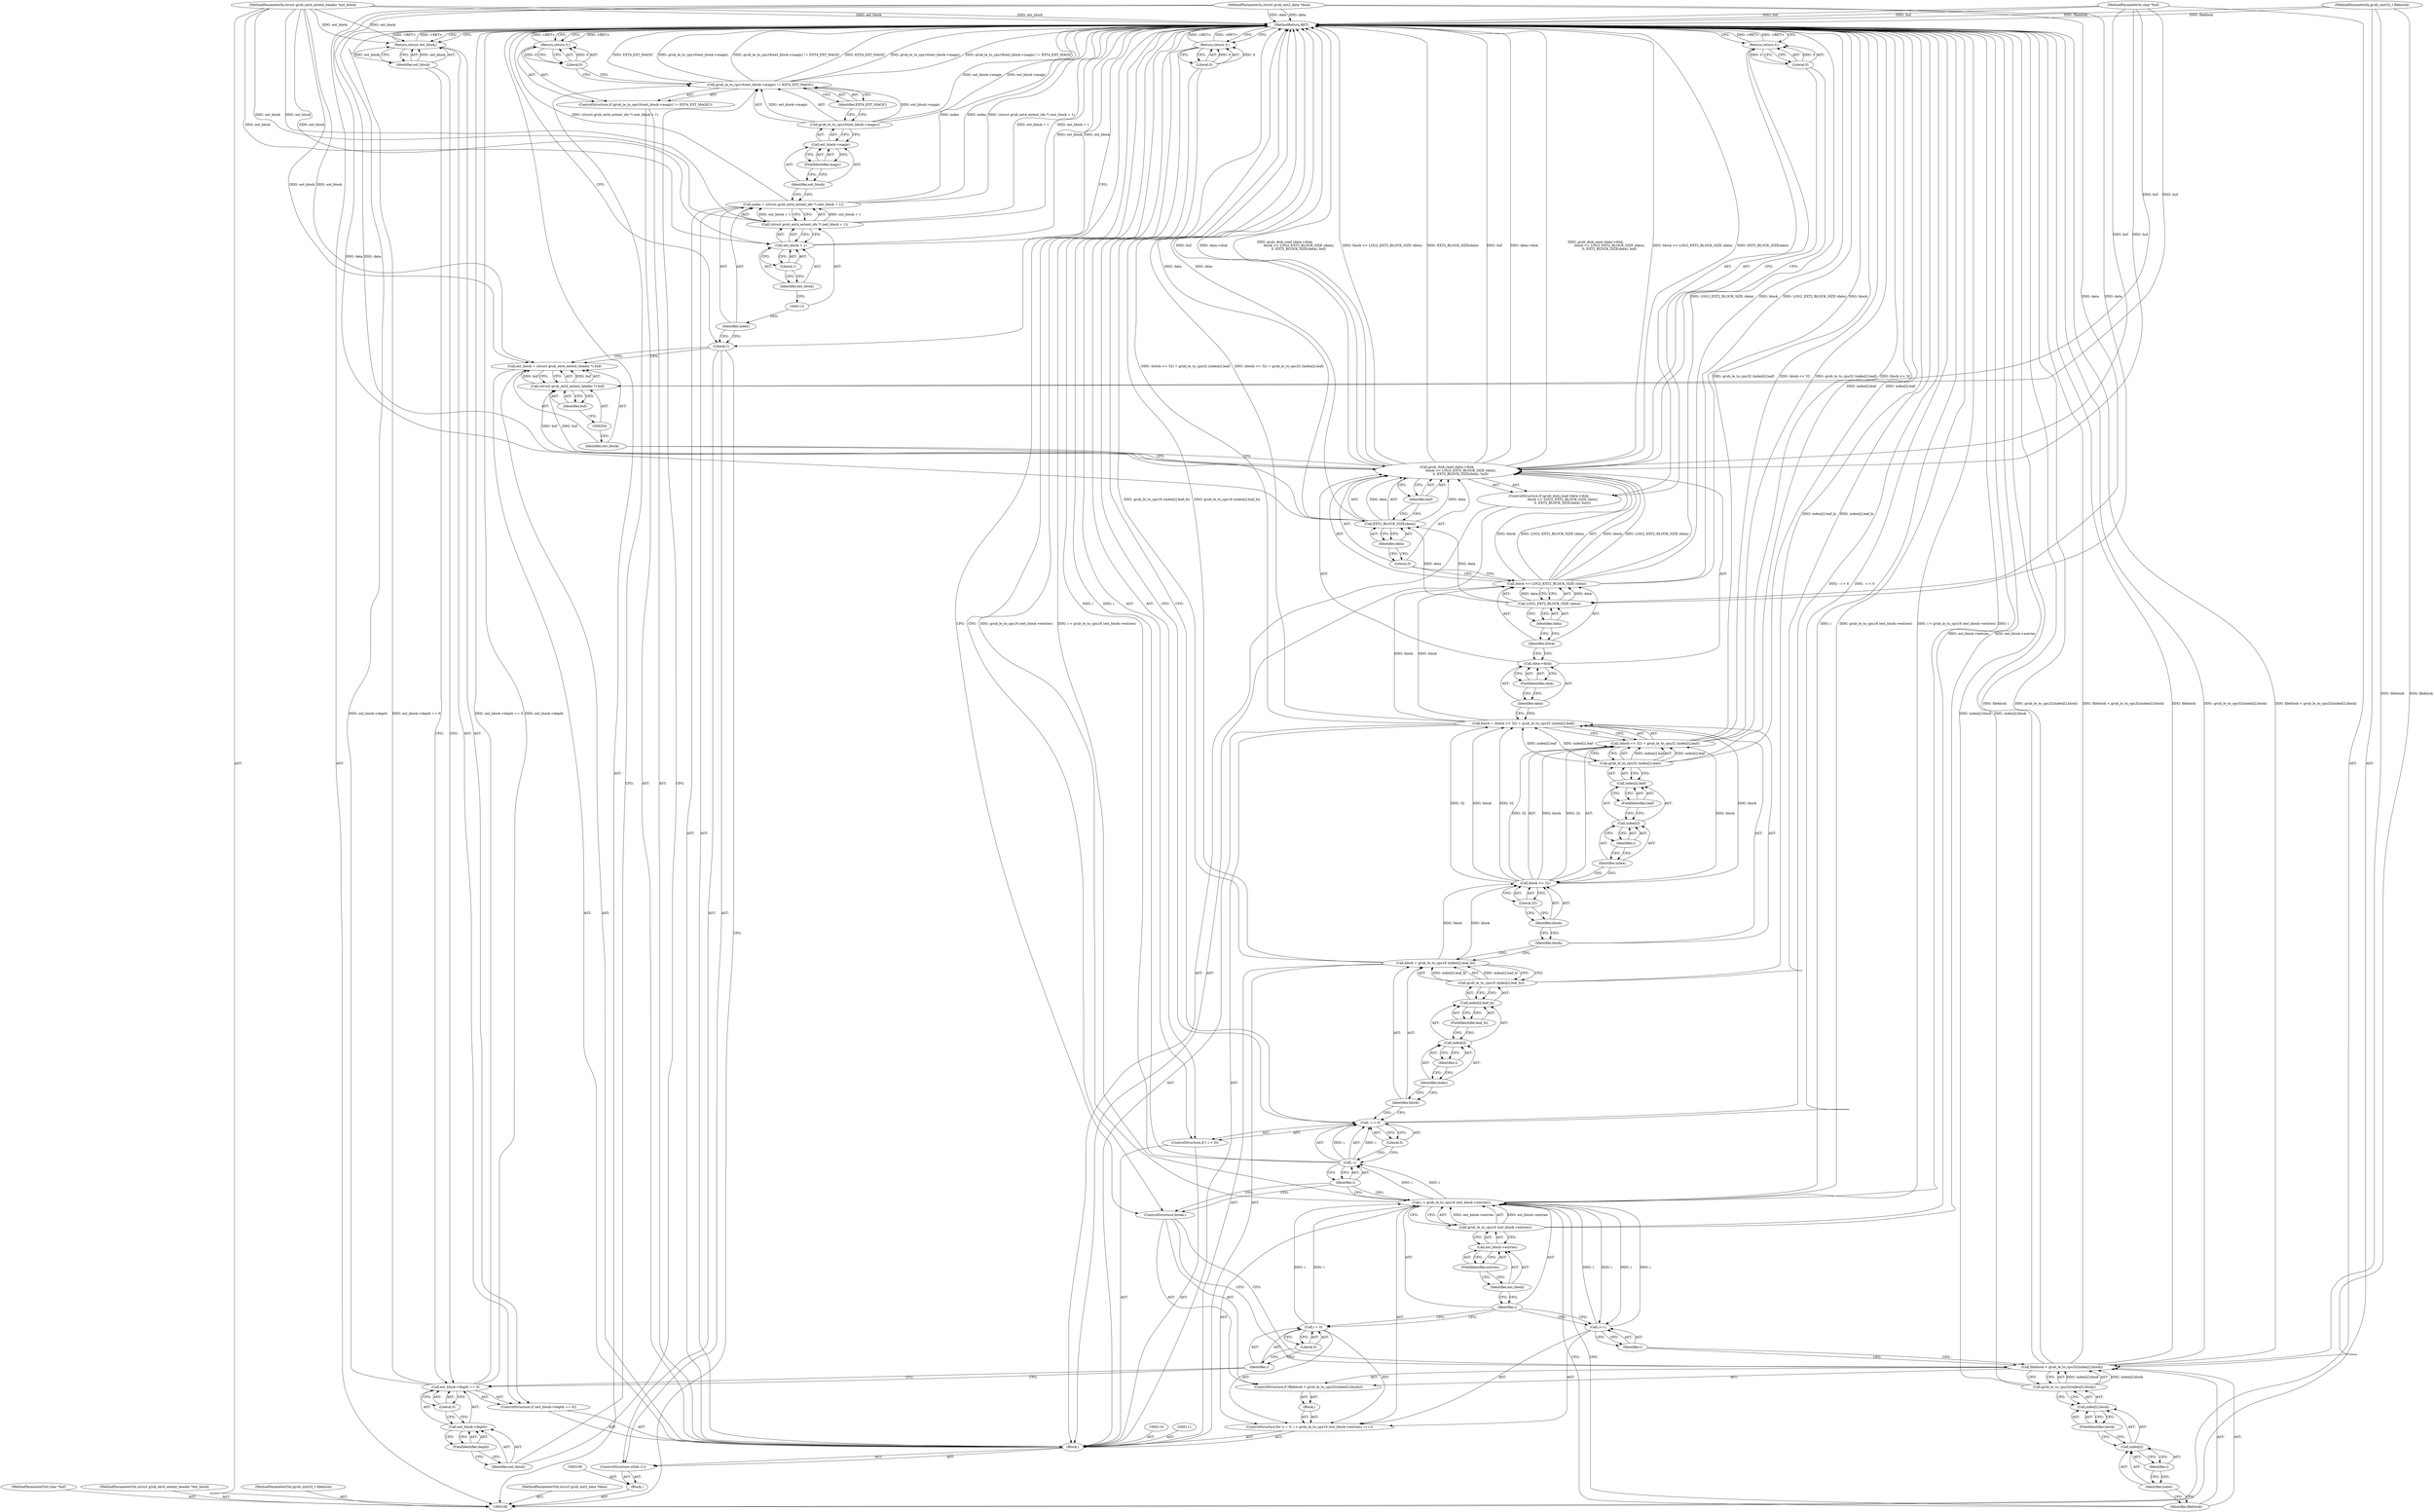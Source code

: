 digraph "1_radare2_65000a7fd9eea62359e6d6714f17b94a99a82edd_1" {
"1000206" [label="(MethodReturn,RET)"];
"1000101" [label="(MethodParameterIn,struct grub_ext2_data *data)"];
"1000299" [label="(MethodParameterOut,struct grub_ext2_data *data)"];
"1000102" [label="(MethodParameterIn,char *buf)"];
"1000300" [label="(MethodParameterOut,char *buf)"];
"1000109" [label="(Block,)"];
"1000114" [label="(Call,(struct grub_ext4_extent_idx *) (ext_block + 1))"];
"1000116" [label="(Call,ext_block + 1)"];
"1000117" [label="(Identifier,ext_block)"];
"1000118" [label="(Literal,1)"];
"1000112" [label="(Call,index = (struct grub_ext4_extent_idx *) (ext_block + 1))"];
"1000113" [label="(Identifier,index)"];
"1000120" [label="(Call,grub_le_to_cpu16(ext_block->magic) != EXT4_EXT_MAGIC)"];
"1000121" [label="(Call,grub_le_to_cpu16(ext_block->magic))"];
"1000122" [label="(Call,ext_block->magic)"];
"1000123" [label="(Identifier,ext_block)"];
"1000124" [label="(FieldIdentifier,magic)"];
"1000125" [label="(Identifier,EXT4_EXT_MAGIC)"];
"1000119" [label="(ControlStructure,if (grub_le_to_cpu16(ext_block->magic) != EXT4_EXT_MAGIC))"];
"1000127" [label="(Literal,0)"];
"1000126" [label="(Return,return 0;)"];
"1000129" [label="(Call,ext_block->depth == 0)"];
"1000130" [label="(Call,ext_block->depth)"];
"1000131" [label="(Identifier,ext_block)"];
"1000132" [label="(FieldIdentifier,depth)"];
"1000133" [label="(Literal,0)"];
"1000128" [label="(ControlStructure,if (ext_block->depth == 0))"];
"1000135" [label="(Identifier,ext_block)"];
"1000134" [label="(Return,return ext_block;)"];
"1000103" [label="(MethodParameterIn,struct grub_ext4_extent_header *ext_block)"];
"1000301" [label="(MethodParameterOut,struct grub_ext4_extent_header *ext_block)"];
"1000137" [label="(Call,i = 0)"];
"1000138" [label="(Identifier,i)"];
"1000139" [label="(Literal,0)"];
"1000140" [label="(Call,i < grub_le_to_cpu16 (ext_block->entries))"];
"1000141" [label="(Identifier,i)"];
"1000142" [label="(Call,grub_le_to_cpu16 (ext_block->entries))"];
"1000143" [label="(Call,ext_block->entries)"];
"1000144" [label="(Identifier,ext_block)"];
"1000145" [label="(FieldIdentifier,entries)"];
"1000136" [label="(ControlStructure,for (i = 0; i < grub_le_to_cpu16 (ext_block->entries); i++))"];
"1000146" [label="(Call,i++)"];
"1000147" [label="(Identifier,i)"];
"1000148" [label="(Block,)"];
"1000149" [label="(ControlStructure,if (fileblock < grub_le_to_cpu32(index[i].block)))"];
"1000150" [label="(Call,fileblock < grub_le_to_cpu32(index[i].block))"];
"1000151" [label="(Identifier,fileblock)"];
"1000152" [label="(Call,grub_le_to_cpu32(index[i].block))"];
"1000153" [label="(Call,index[i].block)"];
"1000154" [label="(Call,index[i])"];
"1000155" [label="(Identifier,index)"];
"1000156" [label="(Identifier,i)"];
"1000157" [label="(FieldIdentifier,block)"];
"1000158" [label="(ControlStructure,break;)"];
"1000160" [label="(Call,--i < 0)"];
"1000161" [label="(Call,--i)"];
"1000162" [label="(Identifier,i)"];
"1000163" [label="(Literal,0)"];
"1000159" [label="(ControlStructure,if (--i < 0))"];
"1000165" [label="(Literal,0)"];
"1000164" [label="(Return,return 0;)"];
"1000168" [label="(Call,grub_le_to_cpu16 (index[i].leaf_hi))"];
"1000169" [label="(Call,index[i].leaf_hi)"];
"1000170" [label="(Call,index[i])"];
"1000171" [label="(Identifier,index)"];
"1000172" [label="(Identifier,i)"];
"1000173" [label="(FieldIdentifier,leaf_hi)"];
"1000166" [label="(Call,block = grub_le_to_cpu16 (index[i].leaf_hi))"];
"1000167" [label="(Identifier,block)"];
"1000104" [label="(MethodParameterIn,grub_uint32_t fileblock)"];
"1000302" [label="(MethodParameterOut,grub_uint32_t fileblock)"];
"1000176" [label="(Call,(block << 32) + grub_le_to_cpu32 (index[i].leaf))"];
"1000177" [label="(Call,block << 32)"];
"1000178" [label="(Identifier,block)"];
"1000179" [label="(Literal,32)"];
"1000180" [label="(Call,grub_le_to_cpu32 (index[i].leaf))"];
"1000181" [label="(Call,index[i].leaf)"];
"1000182" [label="(Call,index[i])"];
"1000183" [label="(Identifier,index)"];
"1000184" [label="(Identifier,i)"];
"1000185" [label="(FieldIdentifier,leaf)"];
"1000174" [label="(Call,block = (block << 32) + grub_le_to_cpu32 (index[i].leaf))"];
"1000175" [label="(Identifier,block)"];
"1000187" [label="(Call,grub_disk_read (data->disk,\n                           block << LOG2_EXT2_BLOCK_SIZE (data),\n                          0, EXT2_BLOCK_SIZE(data), buf))"];
"1000188" [label="(Call,data->disk)"];
"1000189" [label="(Identifier,data)"];
"1000190" [label="(FieldIdentifier,disk)"];
"1000186" [label="(ControlStructure,if (grub_disk_read (data->disk,\n                           block << LOG2_EXT2_BLOCK_SIZE (data),\n                          0, EXT2_BLOCK_SIZE(data), buf)))"];
"1000191" [label="(Call,block << LOG2_EXT2_BLOCK_SIZE (data))"];
"1000192" [label="(Identifier,block)"];
"1000193" [label="(Call,LOG2_EXT2_BLOCK_SIZE (data))"];
"1000194" [label="(Identifier,data)"];
"1000195" [label="(Literal,0)"];
"1000196" [label="(Call,EXT2_BLOCK_SIZE(data))"];
"1000197" [label="(Identifier,data)"];
"1000198" [label="(Identifier,buf)"];
"1000200" [label="(Literal,0)"];
"1000199" [label="(Return,return 0;)"];
"1000203" [label="(Call,(struct grub_ext4_extent_header *) buf)"];
"1000205" [label="(Identifier,buf)"];
"1000201" [label="(Call,ext_block = (struct grub_ext4_extent_header *) buf)"];
"1000202" [label="(Identifier,ext_block)"];
"1000105" [label="(Block,)"];
"1000107" [label="(ControlStructure,while (1))"];
"1000108" [label="(Literal,1)"];
"1000206" -> "1000100"  [label="AST: "];
"1000206" -> "1000126"  [label="CFG: "];
"1000206" -> "1000134"  [label="CFG: "];
"1000206" -> "1000164"  [label="CFG: "];
"1000206" -> "1000199"  [label="CFG: "];
"1000206" -> "1000108"  [label="CFG: "];
"1000206" -> "1000158"  [label="CFG: "];
"1000126" -> "1000206"  [label="DDG: <RET>"];
"1000120" -> "1000206"  [label="DDG: EXT4_EXT_MAGIC"];
"1000120" -> "1000206"  [label="DDG: grub_le_to_cpu16(ext_block->magic)"];
"1000120" -> "1000206"  [label="DDG: grub_le_to_cpu16(ext_block->magic) != EXT4_EXT_MAGIC"];
"1000150" -> "1000206"  [label="DDG: fileblock"];
"1000150" -> "1000206"  [label="DDG: grub_le_to_cpu32(index[i].block)"];
"1000150" -> "1000206"  [label="DDG: fileblock < grub_le_to_cpu32(index[i].block)"];
"1000168" -> "1000206"  [label="DDG: index[i].leaf_hi"];
"1000104" -> "1000206"  [label="DDG: fileblock"];
"1000140" -> "1000206"  [label="DDG: i"];
"1000140" -> "1000206"  [label="DDG: grub_le_to_cpu16 (ext_block->entries)"];
"1000140" -> "1000206"  [label="DDG: i < grub_le_to_cpu16 (ext_block->entries)"];
"1000180" -> "1000206"  [label="DDG: index[i].leaf"];
"1000174" -> "1000206"  [label="DDG: (block << 32) + grub_le_to_cpu32 (index[i].leaf)"];
"1000152" -> "1000206"  [label="DDG: index[i].block"];
"1000196" -> "1000206"  [label="DDG: data"];
"1000187" -> "1000206"  [label="DDG: buf"];
"1000187" -> "1000206"  [label="DDG: data->disk"];
"1000187" -> "1000206"  [label="DDG: grub_disk_read (data->disk,\n                           block << LOG2_EXT2_BLOCK_SIZE (data),\n                          0, EXT2_BLOCK_SIZE(data), buf)"];
"1000187" -> "1000206"  [label="DDG: block << LOG2_EXT2_BLOCK_SIZE (data)"];
"1000187" -> "1000206"  [label="DDG: EXT2_BLOCK_SIZE(data)"];
"1000116" -> "1000206"  [label="DDG: ext_block"];
"1000166" -> "1000206"  [label="DDG: grub_le_to_cpu16 (index[i].leaf_hi)"];
"1000129" -> "1000206"  [label="DDG: ext_block->depth"];
"1000129" -> "1000206"  [label="DDG: ext_block->depth == 0"];
"1000112" -> "1000206"  [label="DDG: (struct grub_ext4_extent_idx *) (ext_block + 1)"];
"1000112" -> "1000206"  [label="DDG: index"];
"1000160" -> "1000206"  [label="DDG: --i < 0"];
"1000103" -> "1000206"  [label="DDG: ext_block"];
"1000176" -> "1000206"  [label="DDG: grub_le_to_cpu32 (index[i].leaf)"];
"1000176" -> "1000206"  [label="DDG: block << 32"];
"1000102" -> "1000206"  [label="DDG: buf"];
"1000191" -> "1000206"  [label="DDG: LOG2_EXT2_BLOCK_SIZE (data)"];
"1000191" -> "1000206"  [label="DDG: block"];
"1000101" -> "1000206"  [label="DDG: data"];
"1000142" -> "1000206"  [label="DDG: ext_block->entries"];
"1000121" -> "1000206"  [label="DDG: ext_block->magic"];
"1000161" -> "1000206"  [label="DDG: i"];
"1000114" -> "1000206"  [label="DDG: ext_block + 1"];
"1000164" -> "1000206"  [label="DDG: <RET>"];
"1000199" -> "1000206"  [label="DDG: <RET>"];
"1000134" -> "1000206"  [label="DDG: <RET>"];
"1000101" -> "1000100"  [label="AST: "];
"1000101" -> "1000206"  [label="DDG: data"];
"1000101" -> "1000193"  [label="DDG: data"];
"1000101" -> "1000196"  [label="DDG: data"];
"1000299" -> "1000100"  [label="AST: "];
"1000102" -> "1000100"  [label="AST: "];
"1000102" -> "1000206"  [label="DDG: buf"];
"1000102" -> "1000187"  [label="DDG: buf"];
"1000102" -> "1000203"  [label="DDG: buf"];
"1000300" -> "1000100"  [label="AST: "];
"1000109" -> "1000107"  [label="AST: "];
"1000110" -> "1000109"  [label="AST: "];
"1000111" -> "1000109"  [label="AST: "];
"1000112" -> "1000109"  [label="AST: "];
"1000119" -> "1000109"  [label="AST: "];
"1000128" -> "1000109"  [label="AST: "];
"1000136" -> "1000109"  [label="AST: "];
"1000159" -> "1000109"  [label="AST: "];
"1000166" -> "1000109"  [label="AST: "];
"1000174" -> "1000109"  [label="AST: "];
"1000186" -> "1000109"  [label="AST: "];
"1000201" -> "1000109"  [label="AST: "];
"1000114" -> "1000112"  [label="AST: "];
"1000114" -> "1000116"  [label="CFG: "];
"1000115" -> "1000114"  [label="AST: "];
"1000116" -> "1000114"  [label="AST: "];
"1000112" -> "1000114"  [label="CFG: "];
"1000114" -> "1000206"  [label="DDG: ext_block + 1"];
"1000114" -> "1000112"  [label="DDG: ext_block + 1"];
"1000103" -> "1000114"  [label="DDG: ext_block"];
"1000116" -> "1000114"  [label="AST: "];
"1000116" -> "1000118"  [label="CFG: "];
"1000117" -> "1000116"  [label="AST: "];
"1000118" -> "1000116"  [label="AST: "];
"1000114" -> "1000116"  [label="CFG: "];
"1000116" -> "1000206"  [label="DDG: ext_block"];
"1000103" -> "1000116"  [label="DDG: ext_block"];
"1000117" -> "1000116"  [label="AST: "];
"1000117" -> "1000115"  [label="CFG: "];
"1000118" -> "1000117"  [label="CFG: "];
"1000118" -> "1000116"  [label="AST: "];
"1000118" -> "1000117"  [label="CFG: "];
"1000116" -> "1000118"  [label="CFG: "];
"1000112" -> "1000109"  [label="AST: "];
"1000112" -> "1000114"  [label="CFG: "];
"1000113" -> "1000112"  [label="AST: "];
"1000114" -> "1000112"  [label="AST: "];
"1000123" -> "1000112"  [label="CFG: "];
"1000112" -> "1000206"  [label="DDG: (struct grub_ext4_extent_idx *) (ext_block + 1)"];
"1000112" -> "1000206"  [label="DDG: index"];
"1000114" -> "1000112"  [label="DDG: ext_block + 1"];
"1000113" -> "1000112"  [label="AST: "];
"1000113" -> "1000108"  [label="CFG: "];
"1000115" -> "1000113"  [label="CFG: "];
"1000120" -> "1000119"  [label="AST: "];
"1000120" -> "1000125"  [label="CFG: "];
"1000121" -> "1000120"  [label="AST: "];
"1000125" -> "1000120"  [label="AST: "];
"1000127" -> "1000120"  [label="CFG: "];
"1000131" -> "1000120"  [label="CFG: "];
"1000120" -> "1000206"  [label="DDG: EXT4_EXT_MAGIC"];
"1000120" -> "1000206"  [label="DDG: grub_le_to_cpu16(ext_block->magic)"];
"1000120" -> "1000206"  [label="DDG: grub_le_to_cpu16(ext_block->magic) != EXT4_EXT_MAGIC"];
"1000121" -> "1000120"  [label="DDG: ext_block->magic"];
"1000121" -> "1000120"  [label="AST: "];
"1000121" -> "1000122"  [label="CFG: "];
"1000122" -> "1000121"  [label="AST: "];
"1000125" -> "1000121"  [label="CFG: "];
"1000121" -> "1000206"  [label="DDG: ext_block->magic"];
"1000121" -> "1000120"  [label="DDG: ext_block->magic"];
"1000122" -> "1000121"  [label="AST: "];
"1000122" -> "1000124"  [label="CFG: "];
"1000123" -> "1000122"  [label="AST: "];
"1000124" -> "1000122"  [label="AST: "];
"1000121" -> "1000122"  [label="CFG: "];
"1000123" -> "1000122"  [label="AST: "];
"1000123" -> "1000112"  [label="CFG: "];
"1000124" -> "1000123"  [label="CFG: "];
"1000124" -> "1000122"  [label="AST: "];
"1000124" -> "1000123"  [label="CFG: "];
"1000122" -> "1000124"  [label="CFG: "];
"1000125" -> "1000120"  [label="AST: "];
"1000125" -> "1000121"  [label="CFG: "];
"1000120" -> "1000125"  [label="CFG: "];
"1000119" -> "1000109"  [label="AST: "];
"1000120" -> "1000119"  [label="AST: "];
"1000126" -> "1000119"  [label="AST: "];
"1000127" -> "1000126"  [label="AST: "];
"1000127" -> "1000120"  [label="CFG: "];
"1000126" -> "1000127"  [label="CFG: "];
"1000127" -> "1000126"  [label="DDG: 0"];
"1000126" -> "1000119"  [label="AST: "];
"1000126" -> "1000127"  [label="CFG: "];
"1000127" -> "1000126"  [label="AST: "];
"1000206" -> "1000126"  [label="CFG: "];
"1000126" -> "1000206"  [label="DDG: <RET>"];
"1000127" -> "1000126"  [label="DDG: 0"];
"1000129" -> "1000128"  [label="AST: "];
"1000129" -> "1000133"  [label="CFG: "];
"1000130" -> "1000129"  [label="AST: "];
"1000133" -> "1000129"  [label="AST: "];
"1000135" -> "1000129"  [label="CFG: "];
"1000138" -> "1000129"  [label="CFG: "];
"1000129" -> "1000206"  [label="DDG: ext_block->depth"];
"1000129" -> "1000206"  [label="DDG: ext_block->depth == 0"];
"1000130" -> "1000129"  [label="AST: "];
"1000130" -> "1000132"  [label="CFG: "];
"1000131" -> "1000130"  [label="AST: "];
"1000132" -> "1000130"  [label="AST: "];
"1000133" -> "1000130"  [label="CFG: "];
"1000131" -> "1000130"  [label="AST: "];
"1000131" -> "1000120"  [label="CFG: "];
"1000132" -> "1000131"  [label="CFG: "];
"1000132" -> "1000130"  [label="AST: "];
"1000132" -> "1000131"  [label="CFG: "];
"1000130" -> "1000132"  [label="CFG: "];
"1000133" -> "1000129"  [label="AST: "];
"1000133" -> "1000130"  [label="CFG: "];
"1000129" -> "1000133"  [label="CFG: "];
"1000128" -> "1000109"  [label="AST: "];
"1000129" -> "1000128"  [label="AST: "];
"1000134" -> "1000128"  [label="AST: "];
"1000135" -> "1000134"  [label="AST: "];
"1000135" -> "1000129"  [label="CFG: "];
"1000134" -> "1000135"  [label="CFG: "];
"1000135" -> "1000134"  [label="DDG: ext_block"];
"1000134" -> "1000128"  [label="AST: "];
"1000134" -> "1000135"  [label="CFG: "];
"1000135" -> "1000134"  [label="AST: "];
"1000206" -> "1000134"  [label="CFG: "];
"1000134" -> "1000206"  [label="DDG: <RET>"];
"1000135" -> "1000134"  [label="DDG: ext_block"];
"1000103" -> "1000134"  [label="DDG: ext_block"];
"1000103" -> "1000100"  [label="AST: "];
"1000103" -> "1000206"  [label="DDG: ext_block"];
"1000103" -> "1000114"  [label="DDG: ext_block"];
"1000103" -> "1000116"  [label="DDG: ext_block"];
"1000103" -> "1000134"  [label="DDG: ext_block"];
"1000103" -> "1000201"  [label="DDG: ext_block"];
"1000301" -> "1000100"  [label="AST: "];
"1000137" -> "1000136"  [label="AST: "];
"1000137" -> "1000139"  [label="CFG: "];
"1000138" -> "1000137"  [label="AST: "];
"1000139" -> "1000137"  [label="AST: "];
"1000141" -> "1000137"  [label="CFG: "];
"1000137" -> "1000140"  [label="DDG: i"];
"1000138" -> "1000137"  [label="AST: "];
"1000138" -> "1000129"  [label="CFG: "];
"1000139" -> "1000138"  [label="CFG: "];
"1000139" -> "1000137"  [label="AST: "];
"1000139" -> "1000138"  [label="CFG: "];
"1000137" -> "1000139"  [label="CFG: "];
"1000140" -> "1000136"  [label="AST: "];
"1000140" -> "1000142"  [label="CFG: "];
"1000141" -> "1000140"  [label="AST: "];
"1000142" -> "1000140"  [label="AST: "];
"1000151" -> "1000140"  [label="CFG: "];
"1000162" -> "1000140"  [label="CFG: "];
"1000140" -> "1000206"  [label="DDG: i"];
"1000140" -> "1000206"  [label="DDG: grub_le_to_cpu16 (ext_block->entries)"];
"1000140" -> "1000206"  [label="DDG: i < grub_le_to_cpu16 (ext_block->entries)"];
"1000137" -> "1000140"  [label="DDG: i"];
"1000146" -> "1000140"  [label="DDG: i"];
"1000142" -> "1000140"  [label="DDG: ext_block->entries"];
"1000140" -> "1000146"  [label="DDG: i"];
"1000140" -> "1000161"  [label="DDG: i"];
"1000141" -> "1000140"  [label="AST: "];
"1000141" -> "1000137"  [label="CFG: "];
"1000141" -> "1000146"  [label="CFG: "];
"1000144" -> "1000141"  [label="CFG: "];
"1000142" -> "1000140"  [label="AST: "];
"1000142" -> "1000143"  [label="CFG: "];
"1000143" -> "1000142"  [label="AST: "];
"1000140" -> "1000142"  [label="CFG: "];
"1000142" -> "1000206"  [label="DDG: ext_block->entries"];
"1000142" -> "1000140"  [label="DDG: ext_block->entries"];
"1000143" -> "1000142"  [label="AST: "];
"1000143" -> "1000145"  [label="CFG: "];
"1000144" -> "1000143"  [label="AST: "];
"1000145" -> "1000143"  [label="AST: "];
"1000142" -> "1000143"  [label="CFG: "];
"1000144" -> "1000143"  [label="AST: "];
"1000144" -> "1000141"  [label="CFG: "];
"1000145" -> "1000144"  [label="CFG: "];
"1000145" -> "1000143"  [label="AST: "];
"1000145" -> "1000144"  [label="CFG: "];
"1000143" -> "1000145"  [label="CFG: "];
"1000136" -> "1000109"  [label="AST: "];
"1000137" -> "1000136"  [label="AST: "];
"1000140" -> "1000136"  [label="AST: "];
"1000146" -> "1000136"  [label="AST: "];
"1000148" -> "1000136"  [label="AST: "];
"1000146" -> "1000136"  [label="AST: "];
"1000146" -> "1000147"  [label="CFG: "];
"1000147" -> "1000146"  [label="AST: "];
"1000141" -> "1000146"  [label="CFG: "];
"1000146" -> "1000140"  [label="DDG: i"];
"1000140" -> "1000146"  [label="DDG: i"];
"1000147" -> "1000146"  [label="AST: "];
"1000147" -> "1000150"  [label="CFG: "];
"1000146" -> "1000147"  [label="CFG: "];
"1000148" -> "1000136"  [label="AST: "];
"1000149" -> "1000148"  [label="AST: "];
"1000149" -> "1000148"  [label="AST: "];
"1000150" -> "1000149"  [label="AST: "];
"1000158" -> "1000149"  [label="AST: "];
"1000150" -> "1000149"  [label="AST: "];
"1000150" -> "1000152"  [label="CFG: "];
"1000151" -> "1000150"  [label="AST: "];
"1000152" -> "1000150"  [label="AST: "];
"1000158" -> "1000150"  [label="CFG: "];
"1000147" -> "1000150"  [label="CFG: "];
"1000150" -> "1000206"  [label="DDG: fileblock"];
"1000150" -> "1000206"  [label="DDG: grub_le_to_cpu32(index[i].block)"];
"1000150" -> "1000206"  [label="DDG: fileblock < grub_le_to_cpu32(index[i].block)"];
"1000104" -> "1000150"  [label="DDG: fileblock"];
"1000152" -> "1000150"  [label="DDG: index[i].block"];
"1000151" -> "1000150"  [label="AST: "];
"1000151" -> "1000140"  [label="CFG: "];
"1000155" -> "1000151"  [label="CFG: "];
"1000152" -> "1000150"  [label="AST: "];
"1000152" -> "1000153"  [label="CFG: "];
"1000153" -> "1000152"  [label="AST: "];
"1000150" -> "1000152"  [label="CFG: "];
"1000152" -> "1000206"  [label="DDG: index[i].block"];
"1000152" -> "1000150"  [label="DDG: index[i].block"];
"1000153" -> "1000152"  [label="AST: "];
"1000153" -> "1000157"  [label="CFG: "];
"1000154" -> "1000153"  [label="AST: "];
"1000157" -> "1000153"  [label="AST: "];
"1000152" -> "1000153"  [label="CFG: "];
"1000154" -> "1000153"  [label="AST: "];
"1000154" -> "1000156"  [label="CFG: "];
"1000155" -> "1000154"  [label="AST: "];
"1000156" -> "1000154"  [label="AST: "];
"1000157" -> "1000154"  [label="CFG: "];
"1000155" -> "1000154"  [label="AST: "];
"1000155" -> "1000151"  [label="CFG: "];
"1000156" -> "1000155"  [label="CFG: "];
"1000156" -> "1000154"  [label="AST: "];
"1000156" -> "1000155"  [label="CFG: "];
"1000154" -> "1000156"  [label="CFG: "];
"1000157" -> "1000153"  [label="AST: "];
"1000157" -> "1000154"  [label="CFG: "];
"1000153" -> "1000157"  [label="CFG: "];
"1000158" -> "1000149"  [label="AST: "];
"1000158" -> "1000150"  [label="CFG: "];
"1000162" -> "1000158"  [label="CFG: "];
"1000206" -> "1000158"  [label="CFG: "];
"1000160" -> "1000159"  [label="AST: "];
"1000160" -> "1000163"  [label="CFG: "];
"1000161" -> "1000160"  [label="AST: "];
"1000163" -> "1000160"  [label="AST: "];
"1000165" -> "1000160"  [label="CFG: "];
"1000167" -> "1000160"  [label="CFG: "];
"1000160" -> "1000206"  [label="DDG: --i < 0"];
"1000161" -> "1000160"  [label="DDG: i"];
"1000161" -> "1000160"  [label="AST: "];
"1000161" -> "1000162"  [label="CFG: "];
"1000162" -> "1000161"  [label="AST: "];
"1000163" -> "1000161"  [label="CFG: "];
"1000161" -> "1000206"  [label="DDG: i"];
"1000161" -> "1000160"  [label="DDG: i"];
"1000140" -> "1000161"  [label="DDG: i"];
"1000162" -> "1000161"  [label="AST: "];
"1000162" -> "1000140"  [label="CFG: "];
"1000162" -> "1000158"  [label="CFG: "];
"1000161" -> "1000162"  [label="CFG: "];
"1000163" -> "1000160"  [label="AST: "];
"1000163" -> "1000161"  [label="CFG: "];
"1000160" -> "1000163"  [label="CFG: "];
"1000159" -> "1000109"  [label="AST: "];
"1000160" -> "1000159"  [label="AST: "];
"1000164" -> "1000159"  [label="AST: "];
"1000165" -> "1000164"  [label="AST: "];
"1000165" -> "1000160"  [label="CFG: "];
"1000164" -> "1000165"  [label="CFG: "];
"1000165" -> "1000164"  [label="DDG: 0"];
"1000164" -> "1000159"  [label="AST: "];
"1000164" -> "1000165"  [label="CFG: "];
"1000165" -> "1000164"  [label="AST: "];
"1000206" -> "1000164"  [label="CFG: "];
"1000164" -> "1000206"  [label="DDG: <RET>"];
"1000165" -> "1000164"  [label="DDG: 0"];
"1000168" -> "1000166"  [label="AST: "];
"1000168" -> "1000169"  [label="CFG: "];
"1000169" -> "1000168"  [label="AST: "];
"1000166" -> "1000168"  [label="CFG: "];
"1000168" -> "1000206"  [label="DDG: index[i].leaf_hi"];
"1000168" -> "1000166"  [label="DDG: index[i].leaf_hi"];
"1000169" -> "1000168"  [label="AST: "];
"1000169" -> "1000173"  [label="CFG: "];
"1000170" -> "1000169"  [label="AST: "];
"1000173" -> "1000169"  [label="AST: "];
"1000168" -> "1000169"  [label="CFG: "];
"1000170" -> "1000169"  [label="AST: "];
"1000170" -> "1000172"  [label="CFG: "];
"1000171" -> "1000170"  [label="AST: "];
"1000172" -> "1000170"  [label="AST: "];
"1000173" -> "1000170"  [label="CFG: "];
"1000171" -> "1000170"  [label="AST: "];
"1000171" -> "1000167"  [label="CFG: "];
"1000172" -> "1000171"  [label="CFG: "];
"1000172" -> "1000170"  [label="AST: "];
"1000172" -> "1000171"  [label="CFG: "];
"1000170" -> "1000172"  [label="CFG: "];
"1000173" -> "1000169"  [label="AST: "];
"1000173" -> "1000170"  [label="CFG: "];
"1000169" -> "1000173"  [label="CFG: "];
"1000166" -> "1000109"  [label="AST: "];
"1000166" -> "1000168"  [label="CFG: "];
"1000167" -> "1000166"  [label="AST: "];
"1000168" -> "1000166"  [label="AST: "];
"1000175" -> "1000166"  [label="CFG: "];
"1000166" -> "1000206"  [label="DDG: grub_le_to_cpu16 (index[i].leaf_hi)"];
"1000168" -> "1000166"  [label="DDG: index[i].leaf_hi"];
"1000166" -> "1000177"  [label="DDG: block"];
"1000167" -> "1000166"  [label="AST: "];
"1000167" -> "1000160"  [label="CFG: "];
"1000171" -> "1000167"  [label="CFG: "];
"1000104" -> "1000100"  [label="AST: "];
"1000104" -> "1000206"  [label="DDG: fileblock"];
"1000104" -> "1000150"  [label="DDG: fileblock"];
"1000302" -> "1000100"  [label="AST: "];
"1000176" -> "1000174"  [label="AST: "];
"1000176" -> "1000180"  [label="CFG: "];
"1000177" -> "1000176"  [label="AST: "];
"1000180" -> "1000176"  [label="AST: "];
"1000174" -> "1000176"  [label="CFG: "];
"1000176" -> "1000206"  [label="DDG: grub_le_to_cpu32 (index[i].leaf)"];
"1000176" -> "1000206"  [label="DDG: block << 32"];
"1000177" -> "1000176"  [label="DDG: block"];
"1000177" -> "1000176"  [label="DDG: 32"];
"1000180" -> "1000176"  [label="DDG: index[i].leaf"];
"1000177" -> "1000176"  [label="AST: "];
"1000177" -> "1000179"  [label="CFG: "];
"1000178" -> "1000177"  [label="AST: "];
"1000179" -> "1000177"  [label="AST: "];
"1000183" -> "1000177"  [label="CFG: "];
"1000177" -> "1000174"  [label="DDG: block"];
"1000177" -> "1000174"  [label="DDG: 32"];
"1000177" -> "1000176"  [label="DDG: block"];
"1000177" -> "1000176"  [label="DDG: 32"];
"1000166" -> "1000177"  [label="DDG: block"];
"1000178" -> "1000177"  [label="AST: "];
"1000178" -> "1000175"  [label="CFG: "];
"1000179" -> "1000178"  [label="CFG: "];
"1000179" -> "1000177"  [label="AST: "];
"1000179" -> "1000178"  [label="CFG: "];
"1000177" -> "1000179"  [label="CFG: "];
"1000180" -> "1000176"  [label="AST: "];
"1000180" -> "1000181"  [label="CFG: "];
"1000181" -> "1000180"  [label="AST: "];
"1000176" -> "1000180"  [label="CFG: "];
"1000180" -> "1000206"  [label="DDG: index[i].leaf"];
"1000180" -> "1000174"  [label="DDG: index[i].leaf"];
"1000180" -> "1000176"  [label="DDG: index[i].leaf"];
"1000181" -> "1000180"  [label="AST: "];
"1000181" -> "1000185"  [label="CFG: "];
"1000182" -> "1000181"  [label="AST: "];
"1000185" -> "1000181"  [label="AST: "];
"1000180" -> "1000181"  [label="CFG: "];
"1000182" -> "1000181"  [label="AST: "];
"1000182" -> "1000184"  [label="CFG: "];
"1000183" -> "1000182"  [label="AST: "];
"1000184" -> "1000182"  [label="AST: "];
"1000185" -> "1000182"  [label="CFG: "];
"1000183" -> "1000182"  [label="AST: "];
"1000183" -> "1000177"  [label="CFG: "];
"1000184" -> "1000183"  [label="CFG: "];
"1000184" -> "1000182"  [label="AST: "];
"1000184" -> "1000183"  [label="CFG: "];
"1000182" -> "1000184"  [label="CFG: "];
"1000185" -> "1000181"  [label="AST: "];
"1000185" -> "1000182"  [label="CFG: "];
"1000181" -> "1000185"  [label="CFG: "];
"1000174" -> "1000109"  [label="AST: "];
"1000174" -> "1000176"  [label="CFG: "];
"1000175" -> "1000174"  [label="AST: "];
"1000176" -> "1000174"  [label="AST: "];
"1000189" -> "1000174"  [label="CFG: "];
"1000174" -> "1000206"  [label="DDG: (block << 32) + grub_le_to_cpu32 (index[i].leaf)"];
"1000177" -> "1000174"  [label="DDG: block"];
"1000177" -> "1000174"  [label="DDG: 32"];
"1000180" -> "1000174"  [label="DDG: index[i].leaf"];
"1000174" -> "1000191"  [label="DDG: block"];
"1000175" -> "1000174"  [label="AST: "];
"1000175" -> "1000166"  [label="CFG: "];
"1000178" -> "1000175"  [label="CFG: "];
"1000187" -> "1000186"  [label="AST: "];
"1000187" -> "1000198"  [label="CFG: "];
"1000188" -> "1000187"  [label="AST: "];
"1000191" -> "1000187"  [label="AST: "];
"1000195" -> "1000187"  [label="AST: "];
"1000196" -> "1000187"  [label="AST: "];
"1000198" -> "1000187"  [label="AST: "];
"1000200" -> "1000187"  [label="CFG: "];
"1000202" -> "1000187"  [label="CFG: "];
"1000187" -> "1000206"  [label="DDG: buf"];
"1000187" -> "1000206"  [label="DDG: data->disk"];
"1000187" -> "1000206"  [label="DDG: grub_disk_read (data->disk,\n                           block << LOG2_EXT2_BLOCK_SIZE (data),\n                          0, EXT2_BLOCK_SIZE(data), buf)"];
"1000187" -> "1000206"  [label="DDG: block << LOG2_EXT2_BLOCK_SIZE (data)"];
"1000187" -> "1000206"  [label="DDG: EXT2_BLOCK_SIZE(data)"];
"1000191" -> "1000187"  [label="DDG: block"];
"1000191" -> "1000187"  [label="DDG: LOG2_EXT2_BLOCK_SIZE (data)"];
"1000196" -> "1000187"  [label="DDG: data"];
"1000102" -> "1000187"  [label="DDG: buf"];
"1000187" -> "1000203"  [label="DDG: buf"];
"1000188" -> "1000187"  [label="AST: "];
"1000188" -> "1000190"  [label="CFG: "];
"1000189" -> "1000188"  [label="AST: "];
"1000190" -> "1000188"  [label="AST: "];
"1000192" -> "1000188"  [label="CFG: "];
"1000189" -> "1000188"  [label="AST: "];
"1000189" -> "1000174"  [label="CFG: "];
"1000190" -> "1000189"  [label="CFG: "];
"1000190" -> "1000188"  [label="AST: "];
"1000190" -> "1000189"  [label="CFG: "];
"1000188" -> "1000190"  [label="CFG: "];
"1000186" -> "1000109"  [label="AST: "];
"1000187" -> "1000186"  [label="AST: "];
"1000199" -> "1000186"  [label="AST: "];
"1000191" -> "1000187"  [label="AST: "];
"1000191" -> "1000193"  [label="CFG: "];
"1000192" -> "1000191"  [label="AST: "];
"1000193" -> "1000191"  [label="AST: "];
"1000195" -> "1000191"  [label="CFG: "];
"1000191" -> "1000206"  [label="DDG: LOG2_EXT2_BLOCK_SIZE (data)"];
"1000191" -> "1000206"  [label="DDG: block"];
"1000191" -> "1000187"  [label="DDG: block"];
"1000191" -> "1000187"  [label="DDG: LOG2_EXT2_BLOCK_SIZE (data)"];
"1000174" -> "1000191"  [label="DDG: block"];
"1000193" -> "1000191"  [label="DDG: data"];
"1000192" -> "1000191"  [label="AST: "];
"1000192" -> "1000188"  [label="CFG: "];
"1000194" -> "1000192"  [label="CFG: "];
"1000193" -> "1000191"  [label="AST: "];
"1000193" -> "1000194"  [label="CFG: "];
"1000194" -> "1000193"  [label="AST: "];
"1000191" -> "1000193"  [label="CFG: "];
"1000193" -> "1000191"  [label="DDG: data"];
"1000101" -> "1000193"  [label="DDG: data"];
"1000193" -> "1000196"  [label="DDG: data"];
"1000194" -> "1000193"  [label="AST: "];
"1000194" -> "1000192"  [label="CFG: "];
"1000193" -> "1000194"  [label="CFG: "];
"1000195" -> "1000187"  [label="AST: "];
"1000195" -> "1000191"  [label="CFG: "];
"1000197" -> "1000195"  [label="CFG: "];
"1000196" -> "1000187"  [label="AST: "];
"1000196" -> "1000197"  [label="CFG: "];
"1000197" -> "1000196"  [label="AST: "];
"1000198" -> "1000196"  [label="CFG: "];
"1000196" -> "1000206"  [label="DDG: data"];
"1000196" -> "1000187"  [label="DDG: data"];
"1000193" -> "1000196"  [label="DDG: data"];
"1000101" -> "1000196"  [label="DDG: data"];
"1000197" -> "1000196"  [label="AST: "];
"1000197" -> "1000195"  [label="CFG: "];
"1000196" -> "1000197"  [label="CFG: "];
"1000198" -> "1000187"  [label="AST: "];
"1000198" -> "1000196"  [label="CFG: "];
"1000187" -> "1000198"  [label="CFG: "];
"1000200" -> "1000199"  [label="AST: "];
"1000200" -> "1000187"  [label="CFG: "];
"1000199" -> "1000200"  [label="CFG: "];
"1000200" -> "1000199"  [label="DDG: 0"];
"1000199" -> "1000186"  [label="AST: "];
"1000199" -> "1000200"  [label="CFG: "];
"1000200" -> "1000199"  [label="AST: "];
"1000206" -> "1000199"  [label="CFG: "];
"1000199" -> "1000206"  [label="DDG: <RET>"];
"1000200" -> "1000199"  [label="DDG: 0"];
"1000203" -> "1000201"  [label="AST: "];
"1000203" -> "1000205"  [label="CFG: "];
"1000204" -> "1000203"  [label="AST: "];
"1000205" -> "1000203"  [label="AST: "];
"1000201" -> "1000203"  [label="CFG: "];
"1000203" -> "1000201"  [label="DDG: buf"];
"1000187" -> "1000203"  [label="DDG: buf"];
"1000102" -> "1000203"  [label="DDG: buf"];
"1000205" -> "1000203"  [label="AST: "];
"1000205" -> "1000204"  [label="CFG: "];
"1000203" -> "1000205"  [label="CFG: "];
"1000201" -> "1000109"  [label="AST: "];
"1000201" -> "1000203"  [label="CFG: "];
"1000202" -> "1000201"  [label="AST: "];
"1000203" -> "1000201"  [label="AST: "];
"1000108" -> "1000201"  [label="CFG: "];
"1000203" -> "1000201"  [label="DDG: buf"];
"1000103" -> "1000201"  [label="DDG: ext_block"];
"1000202" -> "1000201"  [label="AST: "];
"1000202" -> "1000187"  [label="CFG: "];
"1000204" -> "1000202"  [label="CFG: "];
"1000105" -> "1000100"  [label="AST: "];
"1000106" -> "1000105"  [label="AST: "];
"1000107" -> "1000105"  [label="AST: "];
"1000107" -> "1000105"  [label="AST: "];
"1000108" -> "1000107"  [label="AST: "];
"1000109" -> "1000107"  [label="AST: "];
"1000108" -> "1000107"  [label="AST: "];
"1000108" -> "1000201"  [label="CFG: "];
"1000108" -> "1000100"  [label="CFG: "];
"1000113" -> "1000108"  [label="CFG: "];
"1000206" -> "1000108"  [label="CFG: "];
}
